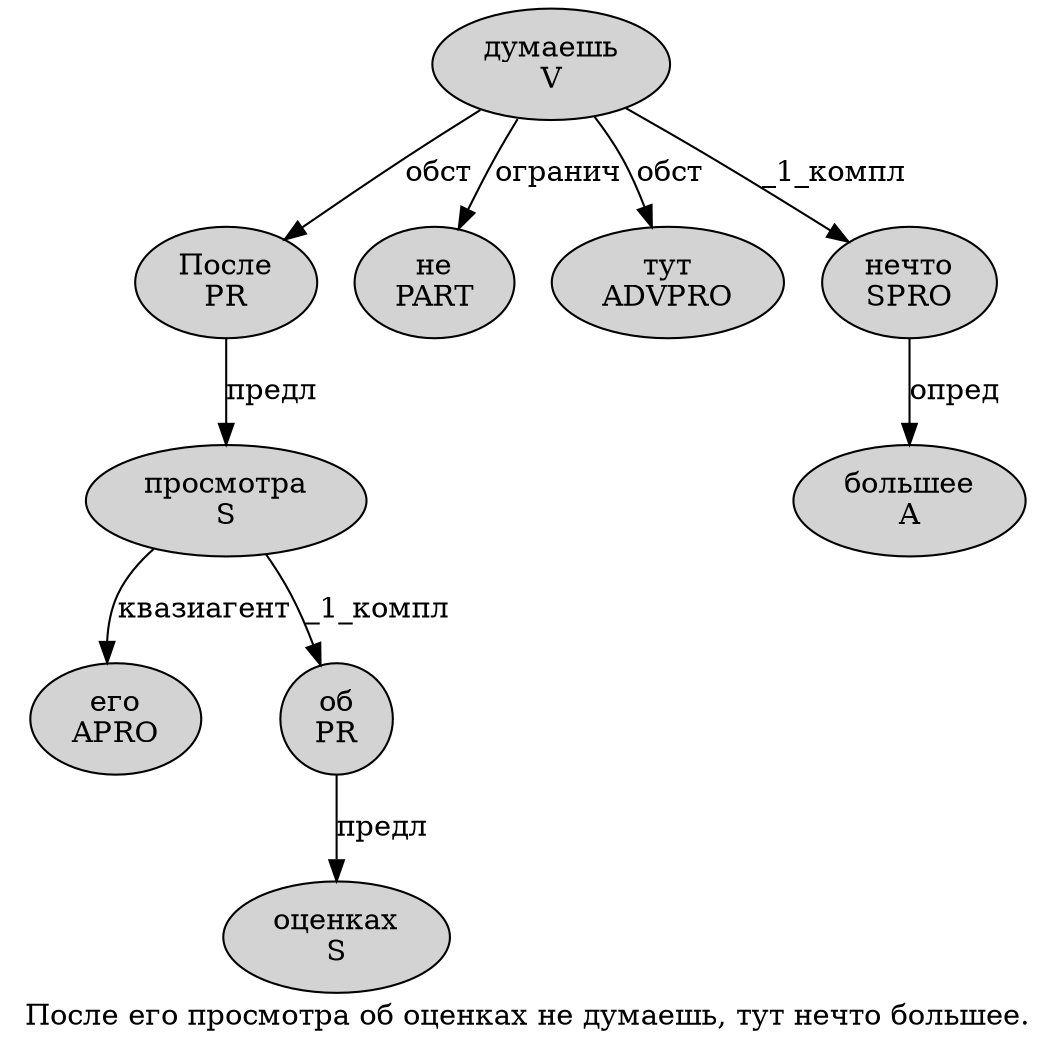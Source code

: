 digraph SENTENCE_138 {
	graph [label="После его просмотра об оценках не думаешь, тут нечто большее."]
	node [style=filled]
		0 [label="После
PR" color="" fillcolor=lightgray penwidth=1 shape=ellipse]
		1 [label="его
APRO" color="" fillcolor=lightgray penwidth=1 shape=ellipse]
		2 [label="просмотра
S" color="" fillcolor=lightgray penwidth=1 shape=ellipse]
		3 [label="об
PR" color="" fillcolor=lightgray penwidth=1 shape=ellipse]
		4 [label="оценках
S" color="" fillcolor=lightgray penwidth=1 shape=ellipse]
		5 [label="не
PART" color="" fillcolor=lightgray penwidth=1 shape=ellipse]
		6 [label="думаешь
V" color="" fillcolor=lightgray penwidth=1 shape=ellipse]
		8 [label="тут
ADVPRO" color="" fillcolor=lightgray penwidth=1 shape=ellipse]
		9 [label="нечто
SPRO" color="" fillcolor=lightgray penwidth=1 shape=ellipse]
		10 [label="большее
A" color="" fillcolor=lightgray penwidth=1 shape=ellipse]
			2 -> 1 [label="квазиагент"]
			2 -> 3 [label="_1_компл"]
			0 -> 2 [label="предл"]
			9 -> 10 [label="опред"]
			3 -> 4 [label="предл"]
			6 -> 0 [label="обст"]
			6 -> 5 [label="огранич"]
			6 -> 8 [label="обст"]
			6 -> 9 [label="_1_компл"]
}